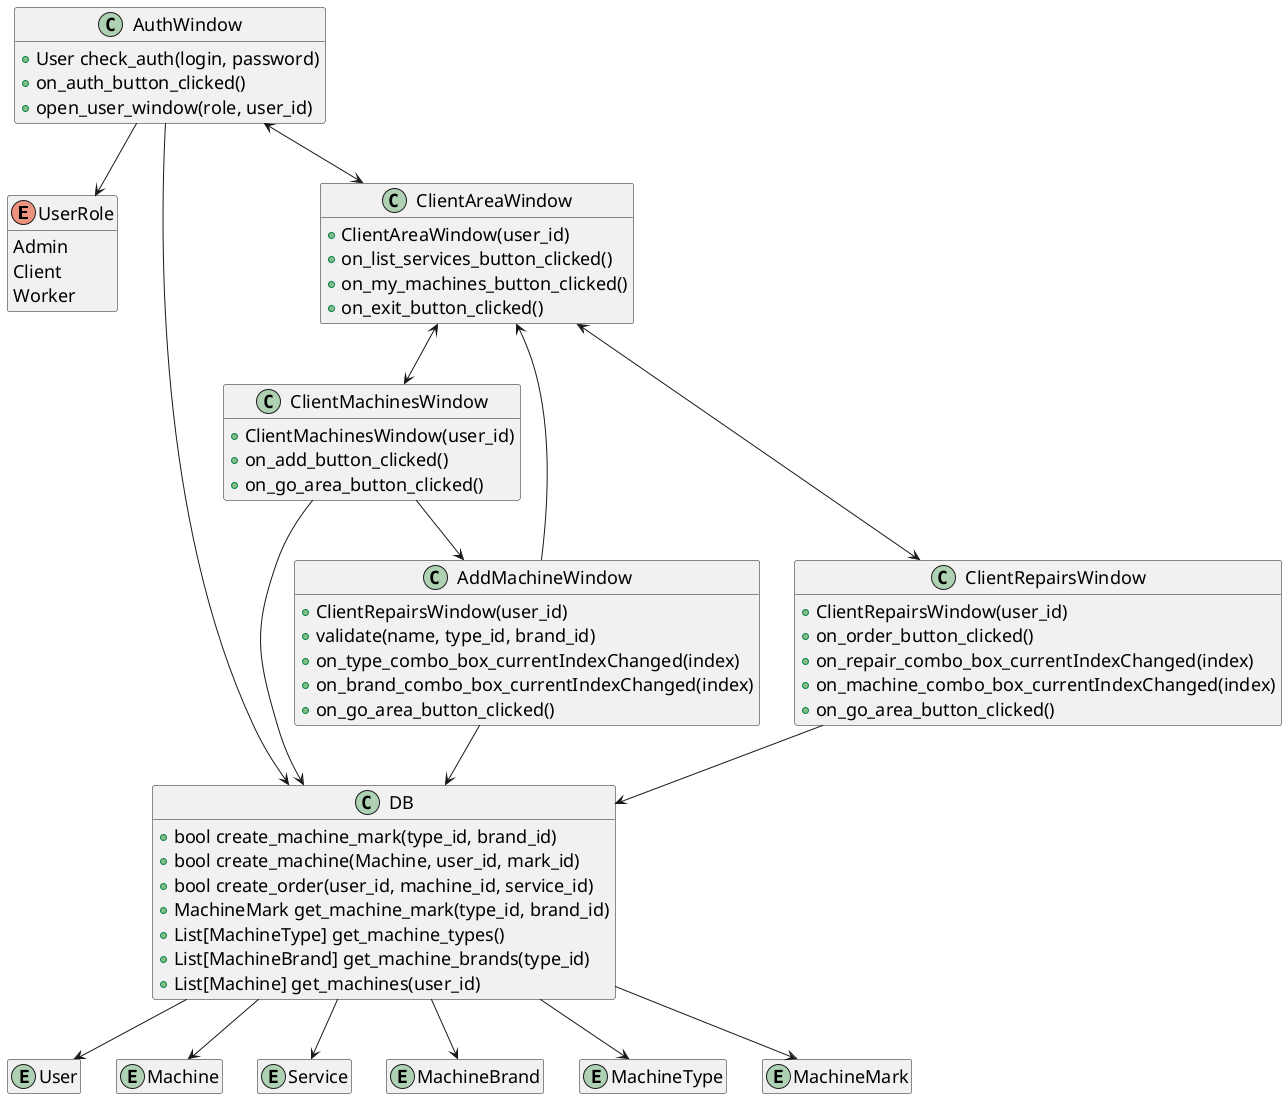 @startuml client_class

skinparam defaultFontSize 18

hide empty members

enum UserRole {
  Admin
  Client
  Worker
}

class DB {
   + bool create_machine_mark(type_id, brand_id)
   + bool create_machine(Machine, user_id, mark_id)
   + bool create_order(user_id, machine_id, service_id)
   + MachineMark get_machine_mark(type_id, brand_id)
   + List[MachineType] get_machine_types()
   + List[MachineBrand] get_machine_brands(type_id)
   + List[Machine] get_machines(user_id)
}

class AuthWindow {
  + User check_auth(login, password)
  + on_auth_button_clicked()
  + open_user_window(role, user_id)
}
 
Entity User
Entity Machine
Entity Service
Entity MachineBrand
Entity MachineType
Entity MachineMark

class ClientAreaWindow {
  + ClientAreaWindow(user_id)
  + on_list_services_button_clicked()
  + on_my_machines_button_clicked()
  + on_exit_button_clicked()
}

class ClientMachinesWindow {
  + ClientMachinesWindow(user_id)
  + on_add_button_clicked()
  + on_go_area_button_clicked()
}

class ClientRepairsWindow {
  + ClientRepairsWindow(user_id)
  + on_order_button_clicked()
  + on_repair_combo_box_currentIndexChanged(index)
  + on_machine_combo_box_currentIndexChanged(index)
  + on_go_area_button_clicked()
}

class AddMachineWindow {
  + ClientRepairsWindow(user_id)
  + validate(name, type_id, brand_id)
  + on_type_combo_box_currentIndexChanged(index)
  + on_brand_combo_box_currentIndexChanged(index)
  + on_go_area_button_clicked()
}

AuthWindow --> DB
DB --> User
DB --> Machine
DB --> Service
DB --> MachineBrand
DB --> MachineType
DB --> MachineMark
AuthWindow --> UserRole
AuthWindow <--> ClientAreaWindow
ClientAreaWindow <--> ClientMachinesWindow
ClientAreaWindow <--> ClientRepairsWindow
AddMachineWindow --> ClientAreaWindow
ClientMachinesWindow --> AddMachineWindow
ClientMachinesWindow --> DB
AddMachineWindow --> DB
ClientRepairsWindow --> DB

@enduml